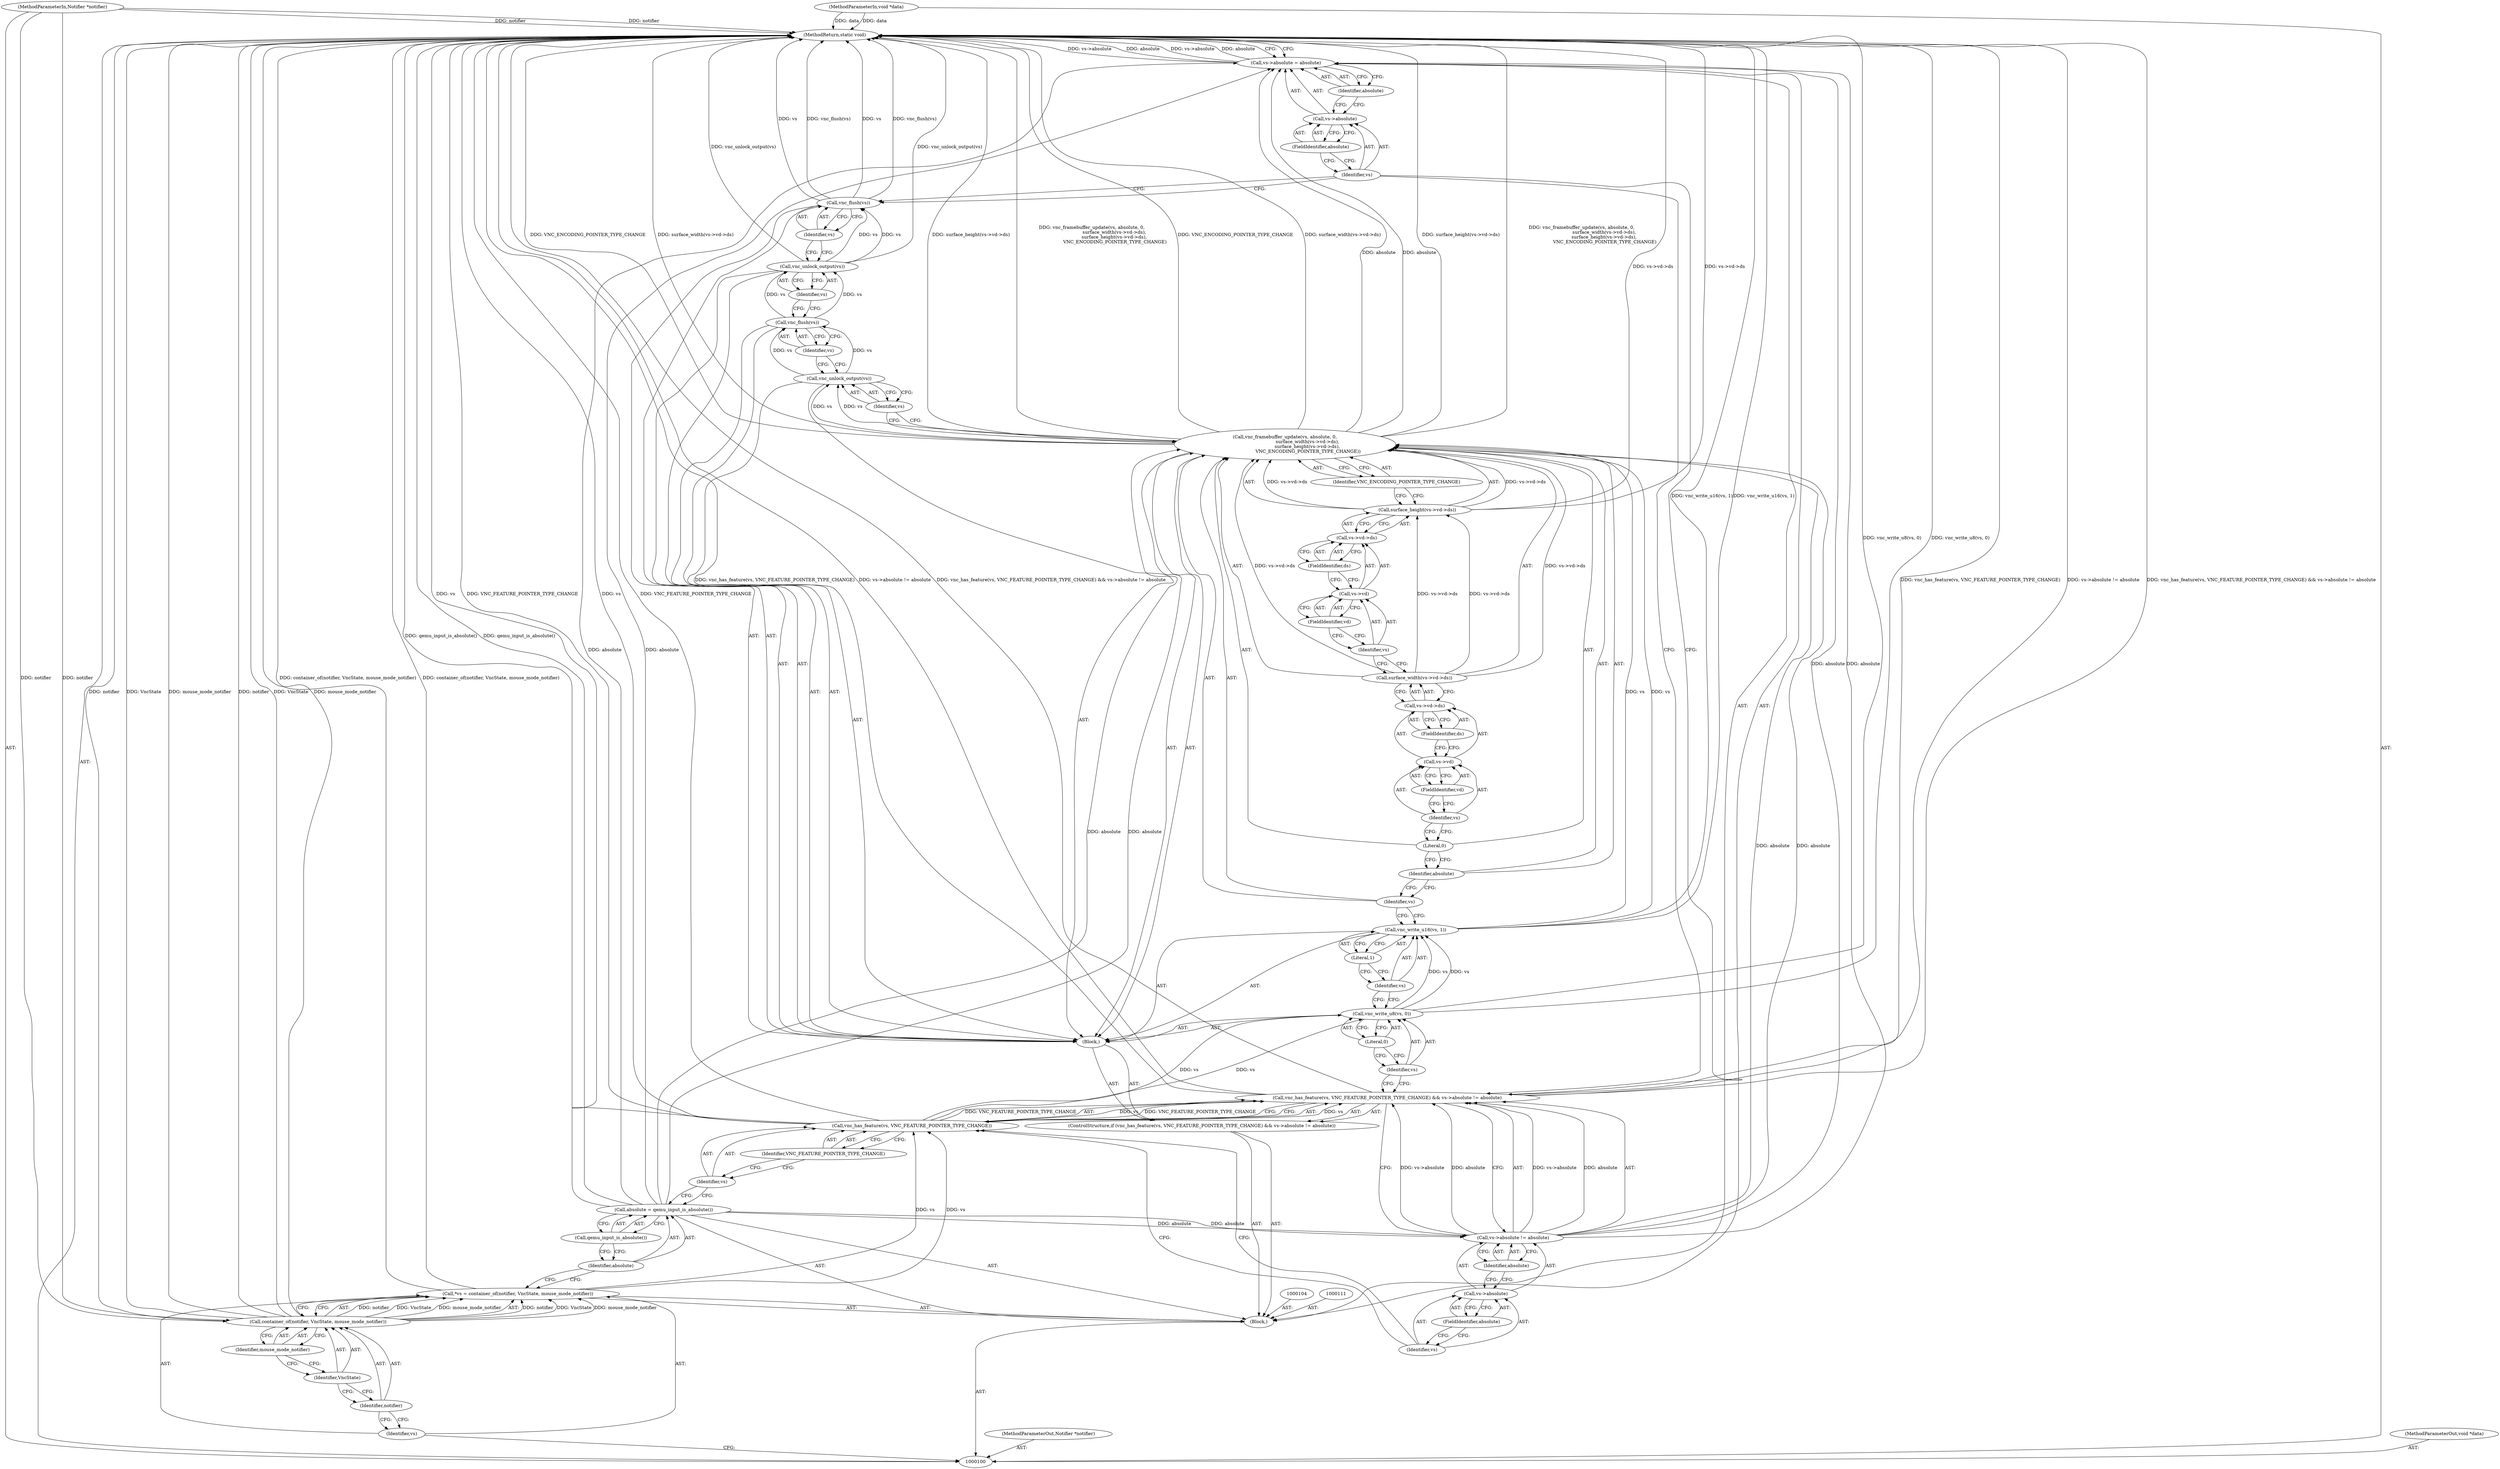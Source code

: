 digraph "1_qemu_bea60dd7679364493a0d7f5b54316c767cf894ef" {
"1000162" [label="(MethodReturn,static void)"];
"1000101" [label="(MethodParameterIn,Notifier *notifier)"];
"1000240" [label="(MethodParameterOut,Notifier *notifier)"];
"1000102" [label="(MethodParameterIn,void *data)"];
"1000241" [label="(MethodParameterOut,void *data)"];
"1000136" [label="(Call,surface_width(vs->vd->ds))"];
"1000137" [label="(Call,vs->vd->ds)"];
"1000138" [label="(Call,vs->vd)"];
"1000139" [label="(Identifier,vs)"];
"1000140" [label="(FieldIdentifier,vd)"];
"1000141" [label="(FieldIdentifier,ds)"];
"1000142" [label="(Call,surface_height(vs->vd->ds))"];
"1000143" [label="(Call,vs->vd->ds)"];
"1000144" [label="(Call,vs->vd)"];
"1000145" [label="(Identifier,vs)"];
"1000146" [label="(FieldIdentifier,vd)"];
"1000147" [label="(FieldIdentifier,ds)"];
"1000148" [label="(Identifier,VNC_ENCODING_POINTER_TYPE_CHANGE)"];
"1000150" [label="(Identifier,vs)"];
"1000149" [label="(Call,vnc_unlock_output(vs))"];
"1000152" [label="(Identifier,vs)"];
"1000151" [label="(Call,vnc_flush(vs))"];
"1000154" [label="(Identifier,vs)"];
"1000153" [label="(Call,vnc_unlock_output(vs))"];
"1000156" [label="(Identifier,vs)"];
"1000155" [label="(Call,vnc_flush(vs))"];
"1000161" [label="(Identifier,absolute)"];
"1000157" [label="(Call,vs->absolute = absolute)"];
"1000158" [label="(Call,vs->absolute)"];
"1000159" [label="(Identifier,vs)"];
"1000160" [label="(FieldIdentifier,absolute)"];
"1000103" [label="(Block,)"];
"1000105" [label="(Call,*vs = container_of(notifier, VncState, mouse_mode_notifier))"];
"1000106" [label="(Identifier,vs)"];
"1000107" [label="(Call,container_of(notifier, VncState, mouse_mode_notifier))"];
"1000108" [label="(Identifier,notifier)"];
"1000109" [label="(Identifier,VncState)"];
"1000110" [label="(Identifier,mouse_mode_notifier)"];
"1000114" [label="(Call,qemu_input_is_absolute())"];
"1000112" [label="(Call,absolute = qemu_input_is_absolute())"];
"1000113" [label="(Identifier,absolute)"];
"1000118" [label="(Identifier,vs)"];
"1000119" [label="(Identifier,VNC_FEATURE_POINTER_TYPE_CHANGE)"];
"1000115" [label="(ControlStructure,if (vnc_has_feature(vs, VNC_FEATURE_POINTER_TYPE_CHANGE) && vs->absolute != absolute))"];
"1000120" [label="(Call,vs->absolute != absolute)"];
"1000121" [label="(Call,vs->absolute)"];
"1000122" [label="(Identifier,vs)"];
"1000123" [label="(FieldIdentifier,absolute)"];
"1000116" [label="(Call,vnc_has_feature(vs, VNC_FEATURE_POINTER_TYPE_CHANGE) && vs->absolute != absolute)"];
"1000117" [label="(Call,vnc_has_feature(vs, VNC_FEATURE_POINTER_TYPE_CHANGE))"];
"1000124" [label="(Identifier,absolute)"];
"1000125" [label="(Block,)"];
"1000127" [label="(Identifier,vs)"];
"1000128" [label="(Literal,0)"];
"1000126" [label="(Call,vnc_write_u8(vs, 0))"];
"1000130" [label="(Identifier,vs)"];
"1000131" [label="(Literal,1)"];
"1000129" [label="(Call,vnc_write_u16(vs, 1))"];
"1000133" [label="(Identifier,vs)"];
"1000134" [label="(Identifier,absolute)"];
"1000135" [label="(Literal,0)"];
"1000132" [label="(Call,vnc_framebuffer_update(vs, absolute, 0,\n                               surface_width(vs->vd->ds),\n                               surface_height(vs->vd->ds),\n                                VNC_ENCODING_POINTER_TYPE_CHANGE))"];
"1000162" -> "1000100"  [label="AST: "];
"1000162" -> "1000157"  [label="CFG: "];
"1000116" -> "1000162"  [label="DDG: vnc_has_feature(vs, VNC_FEATURE_POINTER_TYPE_CHANGE)"];
"1000116" -> "1000162"  [label="DDG: vs->absolute != absolute"];
"1000116" -> "1000162"  [label="DDG: vnc_has_feature(vs, VNC_FEATURE_POINTER_TYPE_CHANGE) && vs->absolute != absolute"];
"1000126" -> "1000162"  [label="DDG: vnc_write_u8(vs, 0)"];
"1000132" -> "1000162"  [label="DDG: surface_height(vs->vd->ds)"];
"1000132" -> "1000162"  [label="DDG: vnc_framebuffer_update(vs, absolute, 0,\n                               surface_width(vs->vd->ds),\n                               surface_height(vs->vd->ds),\n                                VNC_ENCODING_POINTER_TYPE_CHANGE)"];
"1000132" -> "1000162"  [label="DDG: VNC_ENCODING_POINTER_TYPE_CHANGE"];
"1000132" -> "1000162"  [label="DDG: surface_width(vs->vd->ds)"];
"1000107" -> "1000162"  [label="DDG: notifier"];
"1000107" -> "1000162"  [label="DDG: VncState"];
"1000107" -> "1000162"  [label="DDG: mouse_mode_notifier"];
"1000105" -> "1000162"  [label="DDG: container_of(notifier, VncState, mouse_mode_notifier)"];
"1000112" -> "1000162"  [label="DDG: qemu_input_is_absolute()"];
"1000153" -> "1000162"  [label="DDG: vnc_unlock_output(vs)"];
"1000117" -> "1000162"  [label="DDG: vs"];
"1000117" -> "1000162"  [label="DDG: VNC_FEATURE_POINTER_TYPE_CHANGE"];
"1000155" -> "1000162"  [label="DDG: vs"];
"1000155" -> "1000162"  [label="DDG: vnc_flush(vs)"];
"1000129" -> "1000162"  [label="DDG: vnc_write_u16(vs, 1)"];
"1000157" -> "1000162"  [label="DDG: vs->absolute"];
"1000157" -> "1000162"  [label="DDG: absolute"];
"1000102" -> "1000162"  [label="DDG: data"];
"1000101" -> "1000162"  [label="DDG: notifier"];
"1000142" -> "1000162"  [label="DDG: vs->vd->ds"];
"1000101" -> "1000100"  [label="AST: "];
"1000101" -> "1000162"  [label="DDG: notifier"];
"1000101" -> "1000107"  [label="DDG: notifier"];
"1000240" -> "1000100"  [label="AST: "];
"1000102" -> "1000100"  [label="AST: "];
"1000102" -> "1000162"  [label="DDG: data"];
"1000241" -> "1000100"  [label="AST: "];
"1000136" -> "1000132"  [label="AST: "];
"1000136" -> "1000137"  [label="CFG: "];
"1000137" -> "1000136"  [label="AST: "];
"1000145" -> "1000136"  [label="CFG: "];
"1000136" -> "1000132"  [label="DDG: vs->vd->ds"];
"1000136" -> "1000142"  [label="DDG: vs->vd->ds"];
"1000137" -> "1000136"  [label="AST: "];
"1000137" -> "1000141"  [label="CFG: "];
"1000138" -> "1000137"  [label="AST: "];
"1000141" -> "1000137"  [label="AST: "];
"1000136" -> "1000137"  [label="CFG: "];
"1000138" -> "1000137"  [label="AST: "];
"1000138" -> "1000140"  [label="CFG: "];
"1000139" -> "1000138"  [label="AST: "];
"1000140" -> "1000138"  [label="AST: "];
"1000141" -> "1000138"  [label="CFG: "];
"1000139" -> "1000138"  [label="AST: "];
"1000139" -> "1000135"  [label="CFG: "];
"1000140" -> "1000139"  [label="CFG: "];
"1000140" -> "1000138"  [label="AST: "];
"1000140" -> "1000139"  [label="CFG: "];
"1000138" -> "1000140"  [label="CFG: "];
"1000141" -> "1000137"  [label="AST: "];
"1000141" -> "1000138"  [label="CFG: "];
"1000137" -> "1000141"  [label="CFG: "];
"1000142" -> "1000132"  [label="AST: "];
"1000142" -> "1000143"  [label="CFG: "];
"1000143" -> "1000142"  [label="AST: "];
"1000148" -> "1000142"  [label="CFG: "];
"1000142" -> "1000162"  [label="DDG: vs->vd->ds"];
"1000142" -> "1000132"  [label="DDG: vs->vd->ds"];
"1000136" -> "1000142"  [label="DDG: vs->vd->ds"];
"1000143" -> "1000142"  [label="AST: "];
"1000143" -> "1000147"  [label="CFG: "];
"1000144" -> "1000143"  [label="AST: "];
"1000147" -> "1000143"  [label="AST: "];
"1000142" -> "1000143"  [label="CFG: "];
"1000144" -> "1000143"  [label="AST: "];
"1000144" -> "1000146"  [label="CFG: "];
"1000145" -> "1000144"  [label="AST: "];
"1000146" -> "1000144"  [label="AST: "];
"1000147" -> "1000144"  [label="CFG: "];
"1000145" -> "1000144"  [label="AST: "];
"1000145" -> "1000136"  [label="CFG: "];
"1000146" -> "1000145"  [label="CFG: "];
"1000146" -> "1000144"  [label="AST: "];
"1000146" -> "1000145"  [label="CFG: "];
"1000144" -> "1000146"  [label="CFG: "];
"1000147" -> "1000143"  [label="AST: "];
"1000147" -> "1000144"  [label="CFG: "];
"1000143" -> "1000147"  [label="CFG: "];
"1000148" -> "1000132"  [label="AST: "];
"1000148" -> "1000142"  [label="CFG: "];
"1000132" -> "1000148"  [label="CFG: "];
"1000150" -> "1000149"  [label="AST: "];
"1000150" -> "1000132"  [label="CFG: "];
"1000149" -> "1000150"  [label="CFG: "];
"1000149" -> "1000125"  [label="AST: "];
"1000149" -> "1000150"  [label="CFG: "];
"1000150" -> "1000149"  [label="AST: "];
"1000152" -> "1000149"  [label="CFG: "];
"1000132" -> "1000149"  [label="DDG: vs"];
"1000149" -> "1000151"  [label="DDG: vs"];
"1000152" -> "1000151"  [label="AST: "];
"1000152" -> "1000149"  [label="CFG: "];
"1000151" -> "1000152"  [label="CFG: "];
"1000151" -> "1000125"  [label="AST: "];
"1000151" -> "1000152"  [label="CFG: "];
"1000152" -> "1000151"  [label="AST: "];
"1000154" -> "1000151"  [label="CFG: "];
"1000149" -> "1000151"  [label="DDG: vs"];
"1000151" -> "1000153"  [label="DDG: vs"];
"1000154" -> "1000153"  [label="AST: "];
"1000154" -> "1000151"  [label="CFG: "];
"1000153" -> "1000154"  [label="CFG: "];
"1000153" -> "1000125"  [label="AST: "];
"1000153" -> "1000154"  [label="CFG: "];
"1000154" -> "1000153"  [label="AST: "];
"1000156" -> "1000153"  [label="CFG: "];
"1000153" -> "1000162"  [label="DDG: vnc_unlock_output(vs)"];
"1000151" -> "1000153"  [label="DDG: vs"];
"1000153" -> "1000155"  [label="DDG: vs"];
"1000156" -> "1000155"  [label="AST: "];
"1000156" -> "1000153"  [label="CFG: "];
"1000155" -> "1000156"  [label="CFG: "];
"1000155" -> "1000125"  [label="AST: "];
"1000155" -> "1000156"  [label="CFG: "];
"1000156" -> "1000155"  [label="AST: "];
"1000159" -> "1000155"  [label="CFG: "];
"1000155" -> "1000162"  [label="DDG: vs"];
"1000155" -> "1000162"  [label="DDG: vnc_flush(vs)"];
"1000153" -> "1000155"  [label="DDG: vs"];
"1000161" -> "1000157"  [label="AST: "];
"1000161" -> "1000158"  [label="CFG: "];
"1000157" -> "1000161"  [label="CFG: "];
"1000157" -> "1000103"  [label="AST: "];
"1000157" -> "1000161"  [label="CFG: "];
"1000158" -> "1000157"  [label="AST: "];
"1000161" -> "1000157"  [label="AST: "];
"1000162" -> "1000157"  [label="CFG: "];
"1000157" -> "1000162"  [label="DDG: vs->absolute"];
"1000157" -> "1000162"  [label="DDG: absolute"];
"1000132" -> "1000157"  [label="DDG: absolute"];
"1000112" -> "1000157"  [label="DDG: absolute"];
"1000120" -> "1000157"  [label="DDG: absolute"];
"1000158" -> "1000157"  [label="AST: "];
"1000158" -> "1000160"  [label="CFG: "];
"1000159" -> "1000158"  [label="AST: "];
"1000160" -> "1000158"  [label="AST: "];
"1000161" -> "1000158"  [label="CFG: "];
"1000159" -> "1000158"  [label="AST: "];
"1000159" -> "1000155"  [label="CFG: "];
"1000159" -> "1000116"  [label="CFG: "];
"1000160" -> "1000159"  [label="CFG: "];
"1000160" -> "1000158"  [label="AST: "];
"1000160" -> "1000159"  [label="CFG: "];
"1000158" -> "1000160"  [label="CFG: "];
"1000103" -> "1000100"  [label="AST: "];
"1000104" -> "1000103"  [label="AST: "];
"1000105" -> "1000103"  [label="AST: "];
"1000111" -> "1000103"  [label="AST: "];
"1000112" -> "1000103"  [label="AST: "];
"1000115" -> "1000103"  [label="AST: "];
"1000157" -> "1000103"  [label="AST: "];
"1000105" -> "1000103"  [label="AST: "];
"1000105" -> "1000107"  [label="CFG: "];
"1000106" -> "1000105"  [label="AST: "];
"1000107" -> "1000105"  [label="AST: "];
"1000113" -> "1000105"  [label="CFG: "];
"1000105" -> "1000162"  [label="DDG: container_of(notifier, VncState, mouse_mode_notifier)"];
"1000107" -> "1000105"  [label="DDG: notifier"];
"1000107" -> "1000105"  [label="DDG: VncState"];
"1000107" -> "1000105"  [label="DDG: mouse_mode_notifier"];
"1000105" -> "1000117"  [label="DDG: vs"];
"1000106" -> "1000105"  [label="AST: "];
"1000106" -> "1000100"  [label="CFG: "];
"1000108" -> "1000106"  [label="CFG: "];
"1000107" -> "1000105"  [label="AST: "];
"1000107" -> "1000110"  [label="CFG: "];
"1000108" -> "1000107"  [label="AST: "];
"1000109" -> "1000107"  [label="AST: "];
"1000110" -> "1000107"  [label="AST: "];
"1000105" -> "1000107"  [label="CFG: "];
"1000107" -> "1000162"  [label="DDG: notifier"];
"1000107" -> "1000162"  [label="DDG: VncState"];
"1000107" -> "1000162"  [label="DDG: mouse_mode_notifier"];
"1000107" -> "1000105"  [label="DDG: notifier"];
"1000107" -> "1000105"  [label="DDG: VncState"];
"1000107" -> "1000105"  [label="DDG: mouse_mode_notifier"];
"1000101" -> "1000107"  [label="DDG: notifier"];
"1000108" -> "1000107"  [label="AST: "];
"1000108" -> "1000106"  [label="CFG: "];
"1000109" -> "1000108"  [label="CFG: "];
"1000109" -> "1000107"  [label="AST: "];
"1000109" -> "1000108"  [label="CFG: "];
"1000110" -> "1000109"  [label="CFG: "];
"1000110" -> "1000107"  [label="AST: "];
"1000110" -> "1000109"  [label="CFG: "];
"1000107" -> "1000110"  [label="CFG: "];
"1000114" -> "1000112"  [label="AST: "];
"1000114" -> "1000113"  [label="CFG: "];
"1000112" -> "1000114"  [label="CFG: "];
"1000112" -> "1000103"  [label="AST: "];
"1000112" -> "1000114"  [label="CFG: "];
"1000113" -> "1000112"  [label="AST: "];
"1000114" -> "1000112"  [label="AST: "];
"1000118" -> "1000112"  [label="CFG: "];
"1000112" -> "1000162"  [label="DDG: qemu_input_is_absolute()"];
"1000112" -> "1000120"  [label="DDG: absolute"];
"1000112" -> "1000132"  [label="DDG: absolute"];
"1000112" -> "1000157"  [label="DDG: absolute"];
"1000113" -> "1000112"  [label="AST: "];
"1000113" -> "1000105"  [label="CFG: "];
"1000114" -> "1000113"  [label="CFG: "];
"1000118" -> "1000117"  [label="AST: "];
"1000118" -> "1000112"  [label="CFG: "];
"1000119" -> "1000118"  [label="CFG: "];
"1000119" -> "1000117"  [label="AST: "];
"1000119" -> "1000118"  [label="CFG: "];
"1000117" -> "1000119"  [label="CFG: "];
"1000115" -> "1000103"  [label="AST: "];
"1000116" -> "1000115"  [label="AST: "];
"1000125" -> "1000115"  [label="AST: "];
"1000120" -> "1000116"  [label="AST: "];
"1000120" -> "1000124"  [label="CFG: "];
"1000121" -> "1000120"  [label="AST: "];
"1000124" -> "1000120"  [label="AST: "];
"1000116" -> "1000120"  [label="CFG: "];
"1000120" -> "1000116"  [label="DDG: vs->absolute"];
"1000120" -> "1000116"  [label="DDG: absolute"];
"1000112" -> "1000120"  [label="DDG: absolute"];
"1000120" -> "1000132"  [label="DDG: absolute"];
"1000120" -> "1000157"  [label="DDG: absolute"];
"1000121" -> "1000120"  [label="AST: "];
"1000121" -> "1000123"  [label="CFG: "];
"1000122" -> "1000121"  [label="AST: "];
"1000123" -> "1000121"  [label="AST: "];
"1000124" -> "1000121"  [label="CFG: "];
"1000122" -> "1000121"  [label="AST: "];
"1000122" -> "1000117"  [label="CFG: "];
"1000123" -> "1000122"  [label="CFG: "];
"1000123" -> "1000121"  [label="AST: "];
"1000123" -> "1000122"  [label="CFG: "];
"1000121" -> "1000123"  [label="CFG: "];
"1000116" -> "1000115"  [label="AST: "];
"1000116" -> "1000117"  [label="CFG: "];
"1000116" -> "1000120"  [label="CFG: "];
"1000117" -> "1000116"  [label="AST: "];
"1000120" -> "1000116"  [label="AST: "];
"1000127" -> "1000116"  [label="CFG: "];
"1000159" -> "1000116"  [label="CFG: "];
"1000116" -> "1000162"  [label="DDG: vnc_has_feature(vs, VNC_FEATURE_POINTER_TYPE_CHANGE)"];
"1000116" -> "1000162"  [label="DDG: vs->absolute != absolute"];
"1000116" -> "1000162"  [label="DDG: vnc_has_feature(vs, VNC_FEATURE_POINTER_TYPE_CHANGE) && vs->absolute != absolute"];
"1000117" -> "1000116"  [label="DDG: vs"];
"1000117" -> "1000116"  [label="DDG: VNC_FEATURE_POINTER_TYPE_CHANGE"];
"1000120" -> "1000116"  [label="DDG: vs->absolute"];
"1000120" -> "1000116"  [label="DDG: absolute"];
"1000117" -> "1000116"  [label="AST: "];
"1000117" -> "1000119"  [label="CFG: "];
"1000118" -> "1000117"  [label="AST: "];
"1000119" -> "1000117"  [label="AST: "];
"1000122" -> "1000117"  [label="CFG: "];
"1000116" -> "1000117"  [label="CFG: "];
"1000117" -> "1000162"  [label="DDG: vs"];
"1000117" -> "1000162"  [label="DDG: VNC_FEATURE_POINTER_TYPE_CHANGE"];
"1000117" -> "1000116"  [label="DDG: vs"];
"1000117" -> "1000116"  [label="DDG: VNC_FEATURE_POINTER_TYPE_CHANGE"];
"1000105" -> "1000117"  [label="DDG: vs"];
"1000117" -> "1000126"  [label="DDG: vs"];
"1000124" -> "1000120"  [label="AST: "];
"1000124" -> "1000121"  [label="CFG: "];
"1000120" -> "1000124"  [label="CFG: "];
"1000125" -> "1000115"  [label="AST: "];
"1000126" -> "1000125"  [label="AST: "];
"1000129" -> "1000125"  [label="AST: "];
"1000132" -> "1000125"  [label="AST: "];
"1000149" -> "1000125"  [label="AST: "];
"1000151" -> "1000125"  [label="AST: "];
"1000153" -> "1000125"  [label="AST: "];
"1000155" -> "1000125"  [label="AST: "];
"1000127" -> "1000126"  [label="AST: "];
"1000127" -> "1000116"  [label="CFG: "];
"1000128" -> "1000127"  [label="CFG: "];
"1000128" -> "1000126"  [label="AST: "];
"1000128" -> "1000127"  [label="CFG: "];
"1000126" -> "1000128"  [label="CFG: "];
"1000126" -> "1000125"  [label="AST: "];
"1000126" -> "1000128"  [label="CFG: "];
"1000127" -> "1000126"  [label="AST: "];
"1000128" -> "1000126"  [label="AST: "];
"1000130" -> "1000126"  [label="CFG: "];
"1000126" -> "1000162"  [label="DDG: vnc_write_u8(vs, 0)"];
"1000117" -> "1000126"  [label="DDG: vs"];
"1000126" -> "1000129"  [label="DDG: vs"];
"1000130" -> "1000129"  [label="AST: "];
"1000130" -> "1000126"  [label="CFG: "];
"1000131" -> "1000130"  [label="CFG: "];
"1000131" -> "1000129"  [label="AST: "];
"1000131" -> "1000130"  [label="CFG: "];
"1000129" -> "1000131"  [label="CFG: "];
"1000129" -> "1000125"  [label="AST: "];
"1000129" -> "1000131"  [label="CFG: "];
"1000130" -> "1000129"  [label="AST: "];
"1000131" -> "1000129"  [label="AST: "];
"1000133" -> "1000129"  [label="CFG: "];
"1000129" -> "1000162"  [label="DDG: vnc_write_u16(vs, 1)"];
"1000126" -> "1000129"  [label="DDG: vs"];
"1000129" -> "1000132"  [label="DDG: vs"];
"1000133" -> "1000132"  [label="AST: "];
"1000133" -> "1000129"  [label="CFG: "];
"1000134" -> "1000133"  [label="CFG: "];
"1000134" -> "1000132"  [label="AST: "];
"1000134" -> "1000133"  [label="CFG: "];
"1000135" -> "1000134"  [label="CFG: "];
"1000135" -> "1000132"  [label="AST: "];
"1000135" -> "1000134"  [label="CFG: "];
"1000139" -> "1000135"  [label="CFG: "];
"1000132" -> "1000125"  [label="AST: "];
"1000132" -> "1000148"  [label="CFG: "];
"1000133" -> "1000132"  [label="AST: "];
"1000134" -> "1000132"  [label="AST: "];
"1000135" -> "1000132"  [label="AST: "];
"1000136" -> "1000132"  [label="AST: "];
"1000142" -> "1000132"  [label="AST: "];
"1000148" -> "1000132"  [label="AST: "];
"1000150" -> "1000132"  [label="CFG: "];
"1000132" -> "1000162"  [label="DDG: surface_height(vs->vd->ds)"];
"1000132" -> "1000162"  [label="DDG: vnc_framebuffer_update(vs, absolute, 0,\n                               surface_width(vs->vd->ds),\n                               surface_height(vs->vd->ds),\n                                VNC_ENCODING_POINTER_TYPE_CHANGE)"];
"1000132" -> "1000162"  [label="DDG: VNC_ENCODING_POINTER_TYPE_CHANGE"];
"1000132" -> "1000162"  [label="DDG: surface_width(vs->vd->ds)"];
"1000129" -> "1000132"  [label="DDG: vs"];
"1000112" -> "1000132"  [label="DDG: absolute"];
"1000120" -> "1000132"  [label="DDG: absolute"];
"1000136" -> "1000132"  [label="DDG: vs->vd->ds"];
"1000142" -> "1000132"  [label="DDG: vs->vd->ds"];
"1000132" -> "1000149"  [label="DDG: vs"];
"1000132" -> "1000157"  [label="DDG: absolute"];
}
